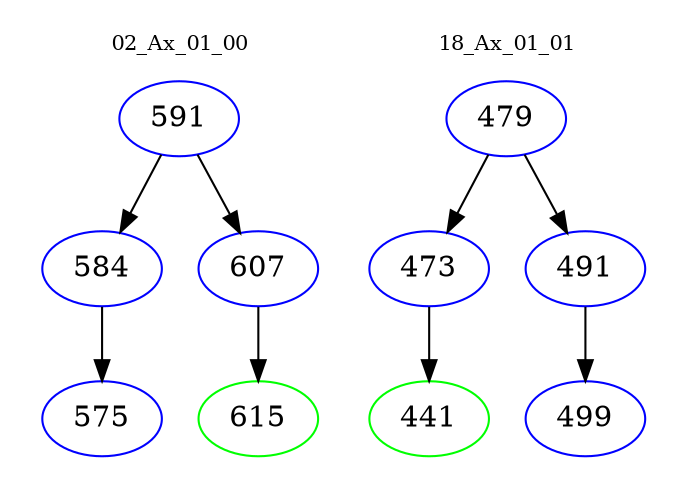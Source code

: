 digraph{
subgraph cluster_0 {
color = white
label = "02_Ax_01_00";
fontsize=10;
T0_591 [label="591", color="blue"]
T0_591 -> T0_584 [color="black"]
T0_584 [label="584", color="blue"]
T0_584 -> T0_575 [color="black"]
T0_575 [label="575", color="blue"]
T0_591 -> T0_607 [color="black"]
T0_607 [label="607", color="blue"]
T0_607 -> T0_615 [color="black"]
T0_615 [label="615", color="green"]
}
subgraph cluster_1 {
color = white
label = "18_Ax_01_01";
fontsize=10;
T1_479 [label="479", color="blue"]
T1_479 -> T1_473 [color="black"]
T1_473 [label="473", color="blue"]
T1_473 -> T1_441 [color="black"]
T1_441 [label="441", color="green"]
T1_479 -> T1_491 [color="black"]
T1_491 [label="491", color="blue"]
T1_491 -> T1_499 [color="black"]
T1_499 [label="499", color="blue"]
}
}
